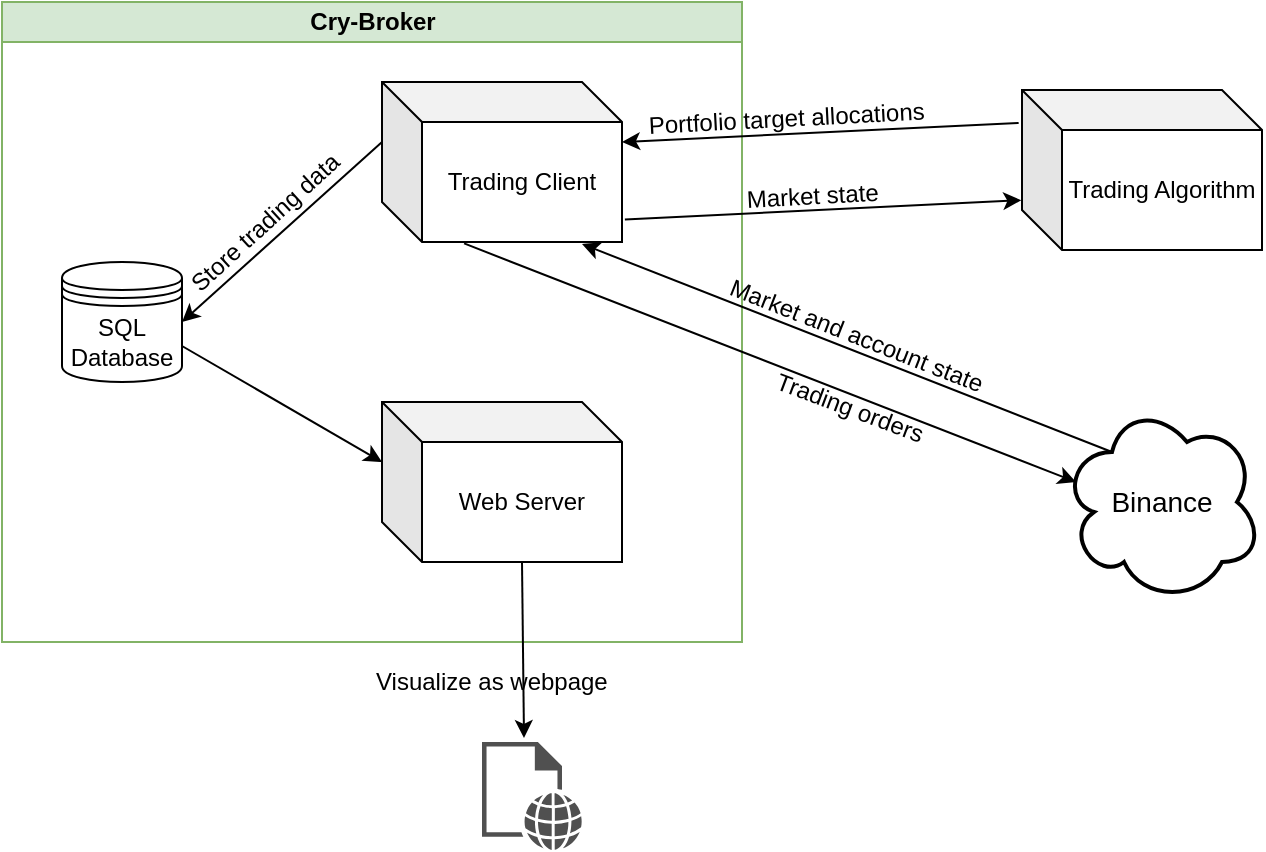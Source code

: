 <mxfile version="11.3.0" type="device" pages="1"><diagram id="wajYy-USL-7wipj3pD2T" name="Page-1"><mxGraphModel dx="981" dy="474" grid="1" gridSize="10" guides="1" tooltips="1" connect="1" arrows="1" fold="1" page="1" pageScale="1" pageWidth="827" pageHeight="1169" math="0" shadow="0"><root><mxCell id="0"/><mxCell id="1" parent="0"/><mxCell id="hYEuSNlumWkzPtEc_QmL-2" value="Trading Client" style="shape=cube;whiteSpace=wrap;html=1;boundedLbl=1;backgroundOutline=1;darkOpacity=0.05;darkOpacity2=0.1;" vertex="1" parent="1"><mxGeometry x="270" y="220" width="120" height="80" as="geometry"/></mxCell><mxCell id="hYEuSNlumWkzPtEc_QmL-4" value="Trading Algorithm" style="shape=cube;whiteSpace=wrap;html=1;boundedLbl=1;backgroundOutline=1;darkOpacity=0.05;darkOpacity2=0.1;" vertex="1" parent="1"><mxGeometry x="590" y="224" width="120" height="80" as="geometry"/></mxCell><mxCell id="hYEuSNlumWkzPtEc_QmL-15" value="Cry-Broker" style="swimlane;html=1;startSize=20;horizontal=1;containerType=tree;fillColor=#d5e8d4;strokeColor=#82b366;" vertex="1" parent="1"><mxGeometry x="80" y="180" width="370" height="320" as="geometry"/></mxCell><mxCell id="hYEuSNlumWkzPtEc_QmL-3" value="Web Server" style="shape=cube;whiteSpace=wrap;html=1;boundedLbl=1;backgroundOutline=1;darkOpacity=0.05;darkOpacity2=0.1;" vertex="1" parent="hYEuSNlumWkzPtEc_QmL-15"><mxGeometry x="190" y="200" width="120" height="80" as="geometry"/></mxCell><mxCell id="hYEuSNlumWkzPtEc_QmL-1" value="SQL Database" style="shape=datastore;whiteSpace=wrap;html=1;" vertex="1" parent="hYEuSNlumWkzPtEc_QmL-15"><mxGeometry x="30" y="130" width="60" height="60" as="geometry"/></mxCell><mxCell id="hYEuSNlumWkzPtEc_QmL-19" value="Store trading data" style="text;html=1;resizable=0;points=[];autosize=1;align=left;verticalAlign=top;spacingTop=-4;rotation=-42.4;" vertex="1" parent="hYEuSNlumWkzPtEc_QmL-15"><mxGeometry x="78.5" y="90" width="130" height="20" as="geometry"/></mxCell><mxCell id="hYEuSNlumWkzPtEc_QmL-20" value="" style="endArrow=classic;html=1;entryX=0;entryY=0;entryDx=0;entryDy=30;exitX=1;exitY=0.7;exitDx=0;exitDy=0;entryPerimeter=0;" edge="1" parent="hYEuSNlumWkzPtEc_QmL-15" source="hYEuSNlumWkzPtEc_QmL-1" target="hYEuSNlumWkzPtEc_QmL-3"><mxGeometry width="50" height="50" relative="1" as="geometry"><mxPoint x="195" y="195" as="sourcePoint"/><mxPoint x="95" y="285" as="targetPoint"/></mxGeometry></mxCell><mxCell id="hYEuSNlumWkzPtEc_QmL-18" value="" style="endArrow=classic;html=1;entryX=1;entryY=0.5;entryDx=0;entryDy=0;exitX=0;exitY=0;exitDx=0;exitDy=30;exitPerimeter=0;" edge="1" parent="1" source="hYEuSNlumWkzPtEc_QmL-2" target="hYEuSNlumWkzPtEc_QmL-1"><mxGeometry width="50" height="50" relative="1" as="geometry"><mxPoint x="180" y="280" as="sourcePoint"/><mxPoint x="230" y="230" as="targetPoint"/></mxGeometry></mxCell><mxCell id="hYEuSNlumWkzPtEc_QmL-23" value="" style="pointerEvents=1;shadow=0;dashed=0;html=1;strokeColor=none;fillColor=#505050;labelPosition=center;verticalLabelPosition=bottom;verticalAlign=top;outlineConnect=0;align=center;shape=mxgraph.office.concepts.web_page;" vertex="1" parent="1"><mxGeometry x="320" y="550" width="50" height="54" as="geometry"/></mxCell><mxCell id="hYEuSNlumWkzPtEc_QmL-24" value="" style="endArrow=classic;html=1;exitX=0;exitY=0;exitDx=70;exitDy=80;exitPerimeter=0;" edge="1" parent="1" source="hYEuSNlumWkzPtEc_QmL-3"><mxGeometry width="50" height="50" relative="1" as="geometry"><mxPoint x="220" y="600" as="sourcePoint"/><mxPoint x="341" y="548" as="targetPoint"/></mxGeometry></mxCell><mxCell id="hYEuSNlumWkzPtEc_QmL-25" value="Visualize as webpage" style="text;html=1;resizable=0;points=[];autosize=1;align=left;verticalAlign=top;spacingTop=-4;" vertex="1" parent="1"><mxGeometry x="265" y="510" width="150" height="20" as="geometry"/></mxCell><mxCell id="hYEuSNlumWkzPtEc_QmL-26" value="" style="endArrow=classic;html=1;exitX=-0.014;exitY=0.206;exitDx=0;exitDy=0;exitPerimeter=0;" edge="1" parent="1" source="hYEuSNlumWkzPtEc_QmL-4"><mxGeometry width="50" height="50" relative="1" as="geometry"><mxPoint x="510" y="230" as="sourcePoint"/><mxPoint x="390" y="250" as="targetPoint"/></mxGeometry></mxCell><mxCell id="hYEuSNlumWkzPtEc_QmL-28" value="" style="endArrow=classic;html=1;exitX=1.012;exitY=0.859;exitDx=0;exitDy=0;exitPerimeter=0;entryX=-0.003;entryY=0.689;entryDx=0;entryDy=0;entryPerimeter=0;" edge="1" parent="1" source="hYEuSNlumWkzPtEc_QmL-2" target="hYEuSNlumWkzPtEc_QmL-4"><mxGeometry width="50" height="50" relative="1" as="geometry"><mxPoint x="500" y="390" as="sourcePoint"/><mxPoint x="550" y="340" as="targetPoint"/></mxGeometry></mxCell><mxCell id="hYEuSNlumWkzPtEc_QmL-29" value="Market state" style="text;html=1;resizable=0;points=[];autosize=1;align=left;verticalAlign=top;spacingTop=-4;rotation=-3.1;" vertex="1" parent="1"><mxGeometry x="450" y="266.5" width="90" height="20" as="geometry"/></mxCell><mxCell id="hYEuSNlumWkzPtEc_QmL-27" value="Portfolio target allocations" style="text;html=1;resizable=0;points=[];autosize=1;align=left;verticalAlign=top;spacingTop=-4;rotation=-3;" vertex="1" parent="1"><mxGeometry x="401" y="227" width="180" height="20" as="geometry"/></mxCell><mxCell id="hYEuSNlumWkzPtEc_QmL-31" value="Binance" style="ellipse;shape=cloud;strokeWidth=2;fontSize=14;whiteSpace=wrap;html=1;align=center;" vertex="1" parent="1"><mxGeometry x="610" y="380" width="100" height="100" as="geometry"/></mxCell><mxCell id="hYEuSNlumWkzPtEc_QmL-32" value="" style="endArrow=classic;html=1;exitX=0.25;exitY=0.25;exitDx=0;exitDy=0;exitPerimeter=0;" edge="1" parent="1" source="hYEuSNlumWkzPtEc_QmL-31"><mxGeometry width="50" height="50" relative="1" as="geometry"><mxPoint x="428.44" y="409.72" as="sourcePoint"/><mxPoint x="370" y="301" as="targetPoint"/></mxGeometry></mxCell><mxCell id="hYEuSNlumWkzPtEc_QmL-33" value="Market and account state" style="text;html=1;resizable=0;points=[];autosize=1;align=left;verticalAlign=top;spacingTop=-4;rotation=21.4;" vertex="1" parent="1"><mxGeometry x="437" y="343" width="170" height="20" as="geometry"/></mxCell><mxCell id="hYEuSNlumWkzPtEc_QmL-34" value="" style="endArrow=classic;html=1;entryX=0.07;entryY=0.4;entryDx=0;entryDy=0;entryPerimeter=0;exitX=0.342;exitY=1.009;exitDx=0;exitDy=0;exitPerimeter=0;" edge="1" parent="1" source="hYEuSNlumWkzPtEc_QmL-2" target="hYEuSNlumWkzPtEc_QmL-31"><mxGeometry width="50" height="50" relative="1" as="geometry"><mxPoint x="520" y="470" as="sourcePoint"/><mxPoint x="570" y="420" as="targetPoint"/></mxGeometry></mxCell><mxCell id="hYEuSNlumWkzPtEc_QmL-36" value="Trading orders" style="text;html=1;resizable=0;points=[];autosize=1;align=left;verticalAlign=top;spacingTop=-4;rotation=20.6;" vertex="1" parent="1"><mxGeometry x="462.5" y="378.5" width="110" height="20" as="geometry"/></mxCell></root></mxGraphModel></diagram></mxfile>